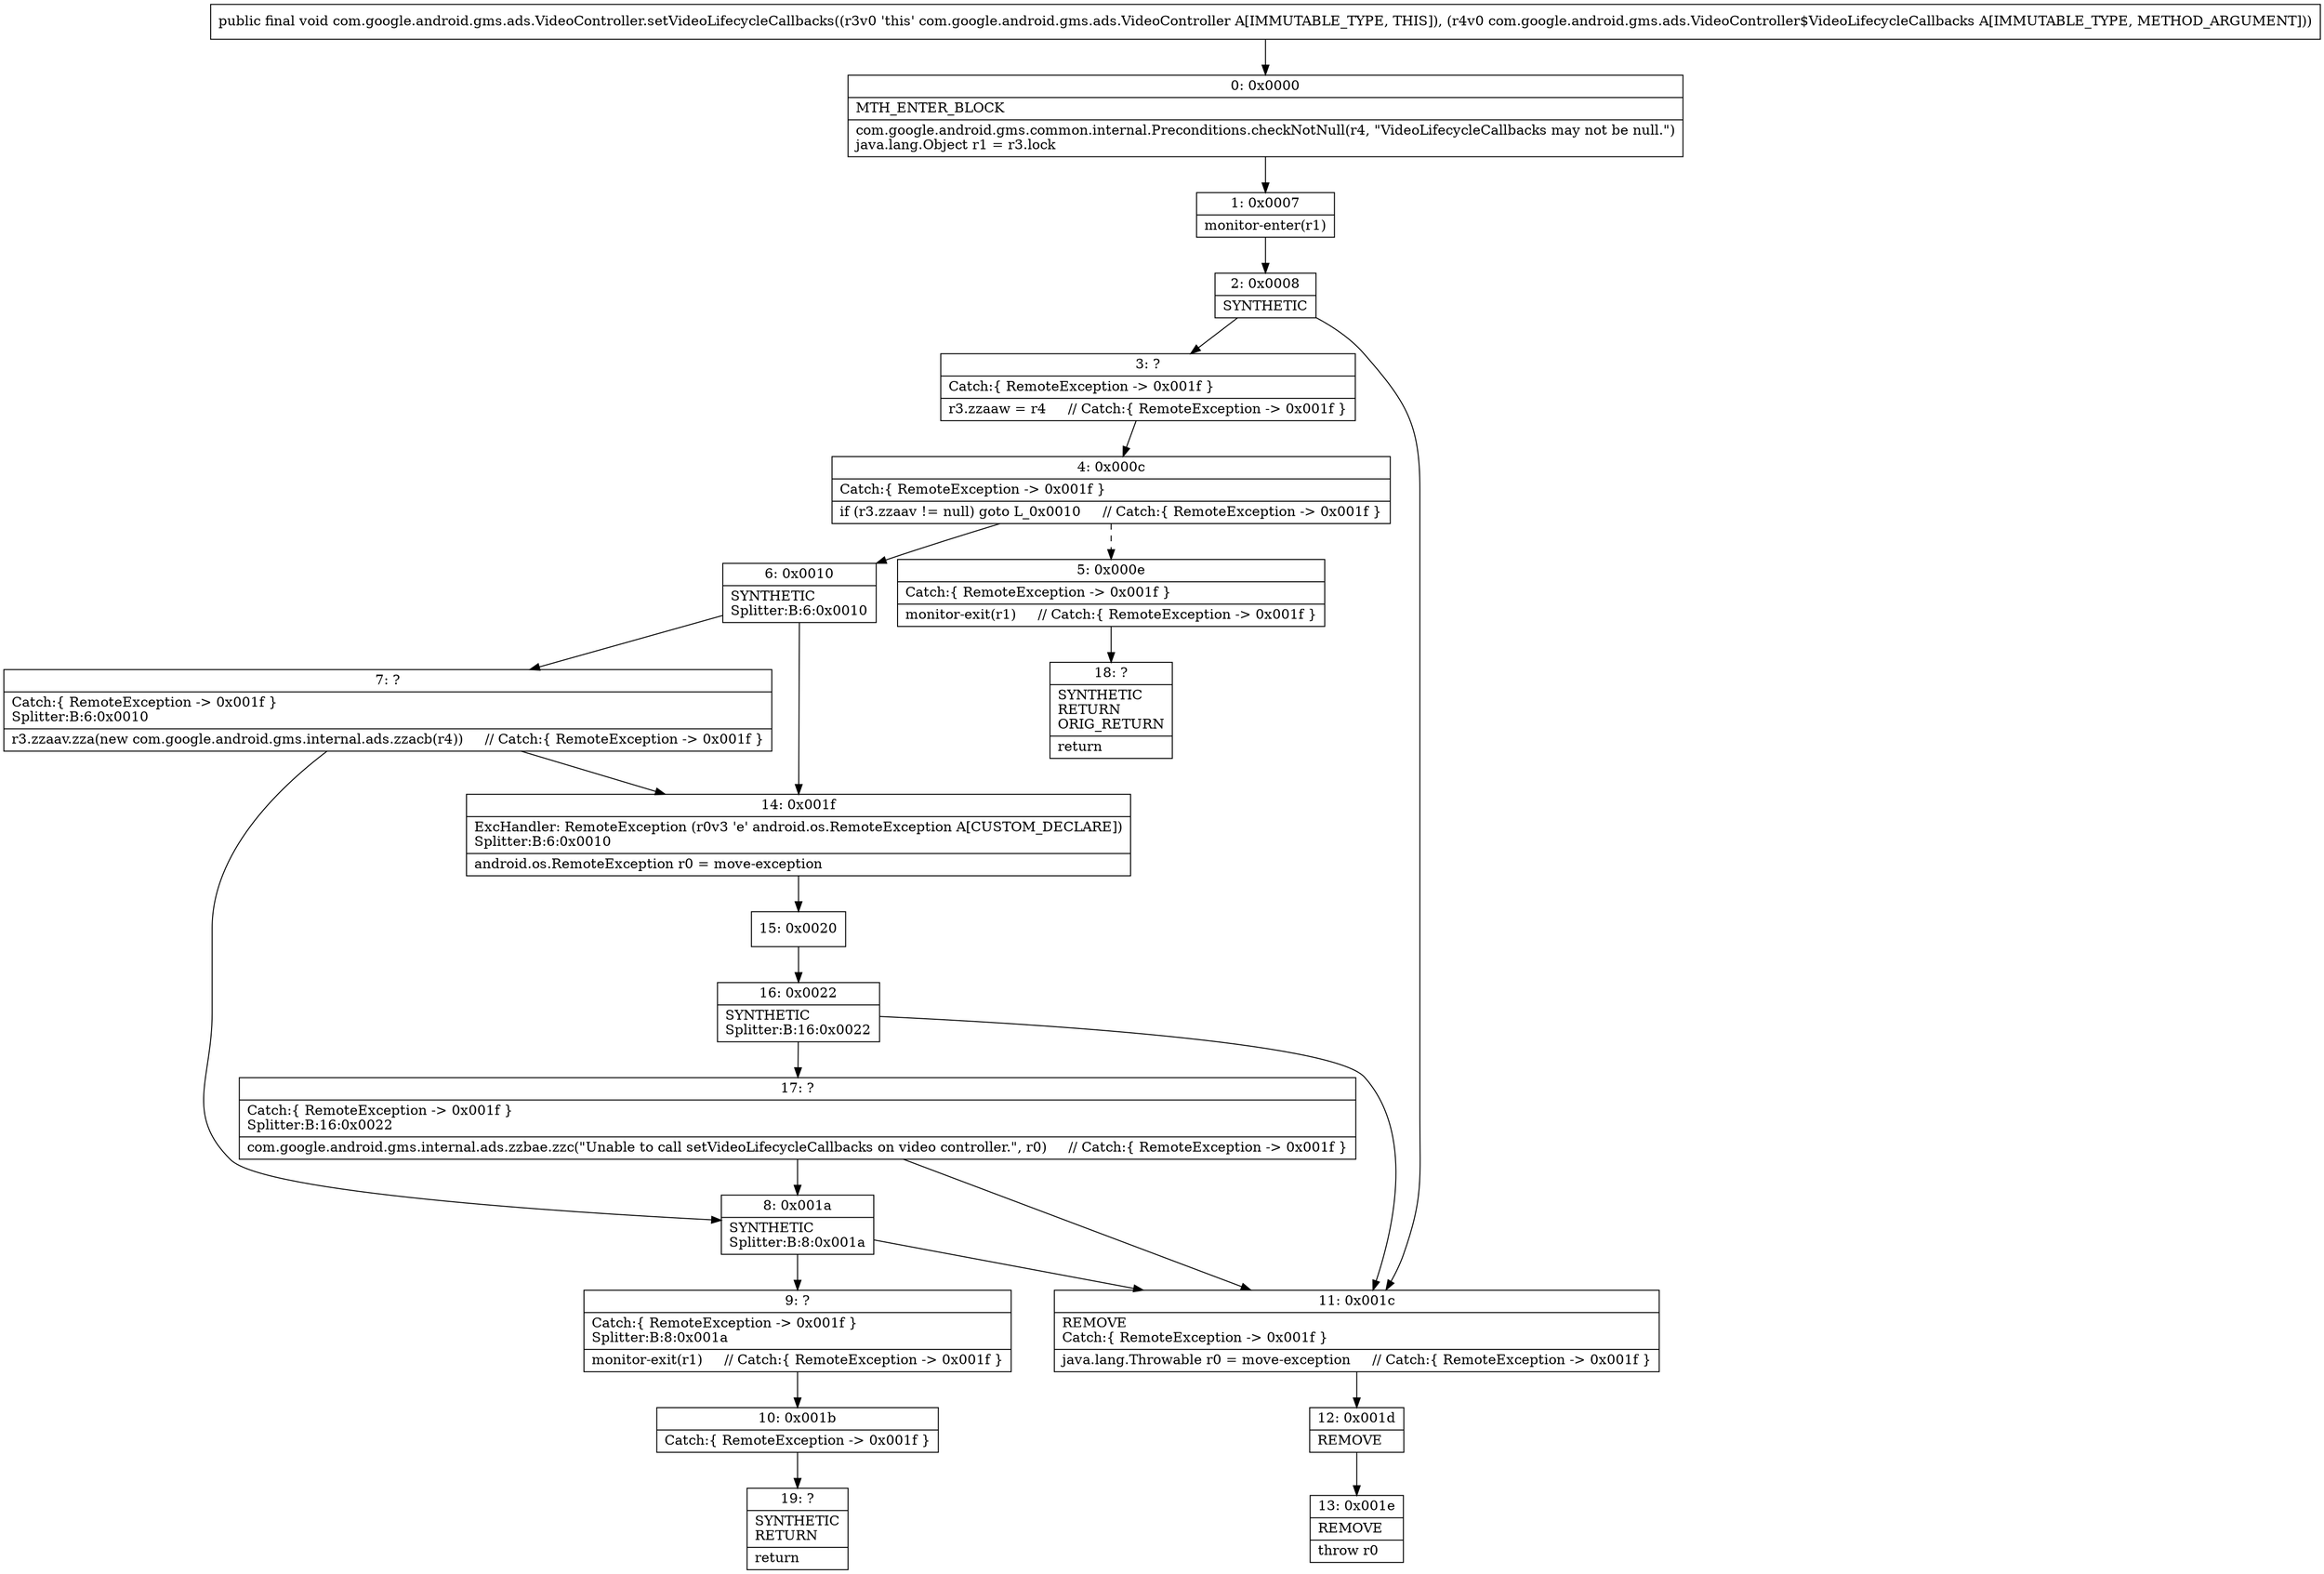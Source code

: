 digraph "CFG forcom.google.android.gms.ads.VideoController.setVideoLifecycleCallbacks(Lcom\/google\/android\/gms\/ads\/VideoController$VideoLifecycleCallbacks;)V" {
Node_0 [shape=record,label="{0\:\ 0x0000|MTH_ENTER_BLOCK\l|com.google.android.gms.common.internal.Preconditions.checkNotNull(r4, \"VideoLifecycleCallbacks may not be null.\")\ljava.lang.Object r1 = r3.lock\l}"];
Node_1 [shape=record,label="{1\:\ 0x0007|monitor\-enter(r1)\l}"];
Node_2 [shape=record,label="{2\:\ 0x0008|SYNTHETIC\l}"];
Node_3 [shape=record,label="{3\:\ ?|Catch:\{ RemoteException \-\> 0x001f \}\l|r3.zzaaw = r4     \/\/ Catch:\{ RemoteException \-\> 0x001f \}\l}"];
Node_4 [shape=record,label="{4\:\ 0x000c|Catch:\{ RemoteException \-\> 0x001f \}\l|if (r3.zzaav != null) goto L_0x0010     \/\/ Catch:\{ RemoteException \-\> 0x001f \}\l}"];
Node_5 [shape=record,label="{5\:\ 0x000e|Catch:\{ RemoteException \-\> 0x001f \}\l|monitor\-exit(r1)     \/\/ Catch:\{ RemoteException \-\> 0x001f \}\l}"];
Node_6 [shape=record,label="{6\:\ 0x0010|SYNTHETIC\lSplitter:B:6:0x0010\l}"];
Node_7 [shape=record,label="{7\:\ ?|Catch:\{ RemoteException \-\> 0x001f \}\lSplitter:B:6:0x0010\l|r3.zzaav.zza(new com.google.android.gms.internal.ads.zzacb(r4))     \/\/ Catch:\{ RemoteException \-\> 0x001f \}\l}"];
Node_8 [shape=record,label="{8\:\ 0x001a|SYNTHETIC\lSplitter:B:8:0x001a\l}"];
Node_9 [shape=record,label="{9\:\ ?|Catch:\{ RemoteException \-\> 0x001f \}\lSplitter:B:8:0x001a\l|monitor\-exit(r1)     \/\/ Catch:\{ RemoteException \-\> 0x001f \}\l}"];
Node_10 [shape=record,label="{10\:\ 0x001b|Catch:\{ RemoteException \-\> 0x001f \}\l}"];
Node_11 [shape=record,label="{11\:\ 0x001c|REMOVE\lCatch:\{ RemoteException \-\> 0x001f \}\l|java.lang.Throwable r0 = move\-exception     \/\/ Catch:\{ RemoteException \-\> 0x001f \}\l}"];
Node_12 [shape=record,label="{12\:\ 0x001d|REMOVE\l}"];
Node_13 [shape=record,label="{13\:\ 0x001e|REMOVE\l|throw r0\l}"];
Node_14 [shape=record,label="{14\:\ 0x001f|ExcHandler: RemoteException (r0v3 'e' android.os.RemoteException A[CUSTOM_DECLARE])\lSplitter:B:6:0x0010\l|android.os.RemoteException r0 = move\-exception\l}"];
Node_15 [shape=record,label="{15\:\ 0x0020}"];
Node_16 [shape=record,label="{16\:\ 0x0022|SYNTHETIC\lSplitter:B:16:0x0022\l}"];
Node_17 [shape=record,label="{17\:\ ?|Catch:\{ RemoteException \-\> 0x001f \}\lSplitter:B:16:0x0022\l|com.google.android.gms.internal.ads.zzbae.zzc(\"Unable to call setVideoLifecycleCallbacks on video controller.\", r0)     \/\/ Catch:\{ RemoteException \-\> 0x001f \}\l}"];
Node_18 [shape=record,label="{18\:\ ?|SYNTHETIC\lRETURN\lORIG_RETURN\l|return\l}"];
Node_19 [shape=record,label="{19\:\ ?|SYNTHETIC\lRETURN\l|return\l}"];
MethodNode[shape=record,label="{public final void com.google.android.gms.ads.VideoController.setVideoLifecycleCallbacks((r3v0 'this' com.google.android.gms.ads.VideoController A[IMMUTABLE_TYPE, THIS]), (r4v0 com.google.android.gms.ads.VideoController$VideoLifecycleCallbacks A[IMMUTABLE_TYPE, METHOD_ARGUMENT])) }"];
MethodNode -> Node_0;
Node_0 -> Node_1;
Node_1 -> Node_2;
Node_2 -> Node_3;
Node_2 -> Node_11;
Node_3 -> Node_4;
Node_4 -> Node_5[style=dashed];
Node_4 -> Node_6;
Node_5 -> Node_18;
Node_6 -> Node_7;
Node_6 -> Node_14;
Node_7 -> Node_8;
Node_7 -> Node_14;
Node_8 -> Node_9;
Node_8 -> Node_11;
Node_9 -> Node_10;
Node_10 -> Node_19;
Node_11 -> Node_12;
Node_12 -> Node_13;
Node_14 -> Node_15;
Node_15 -> Node_16;
Node_16 -> Node_17;
Node_16 -> Node_11;
Node_17 -> Node_11;
Node_17 -> Node_8;
}

